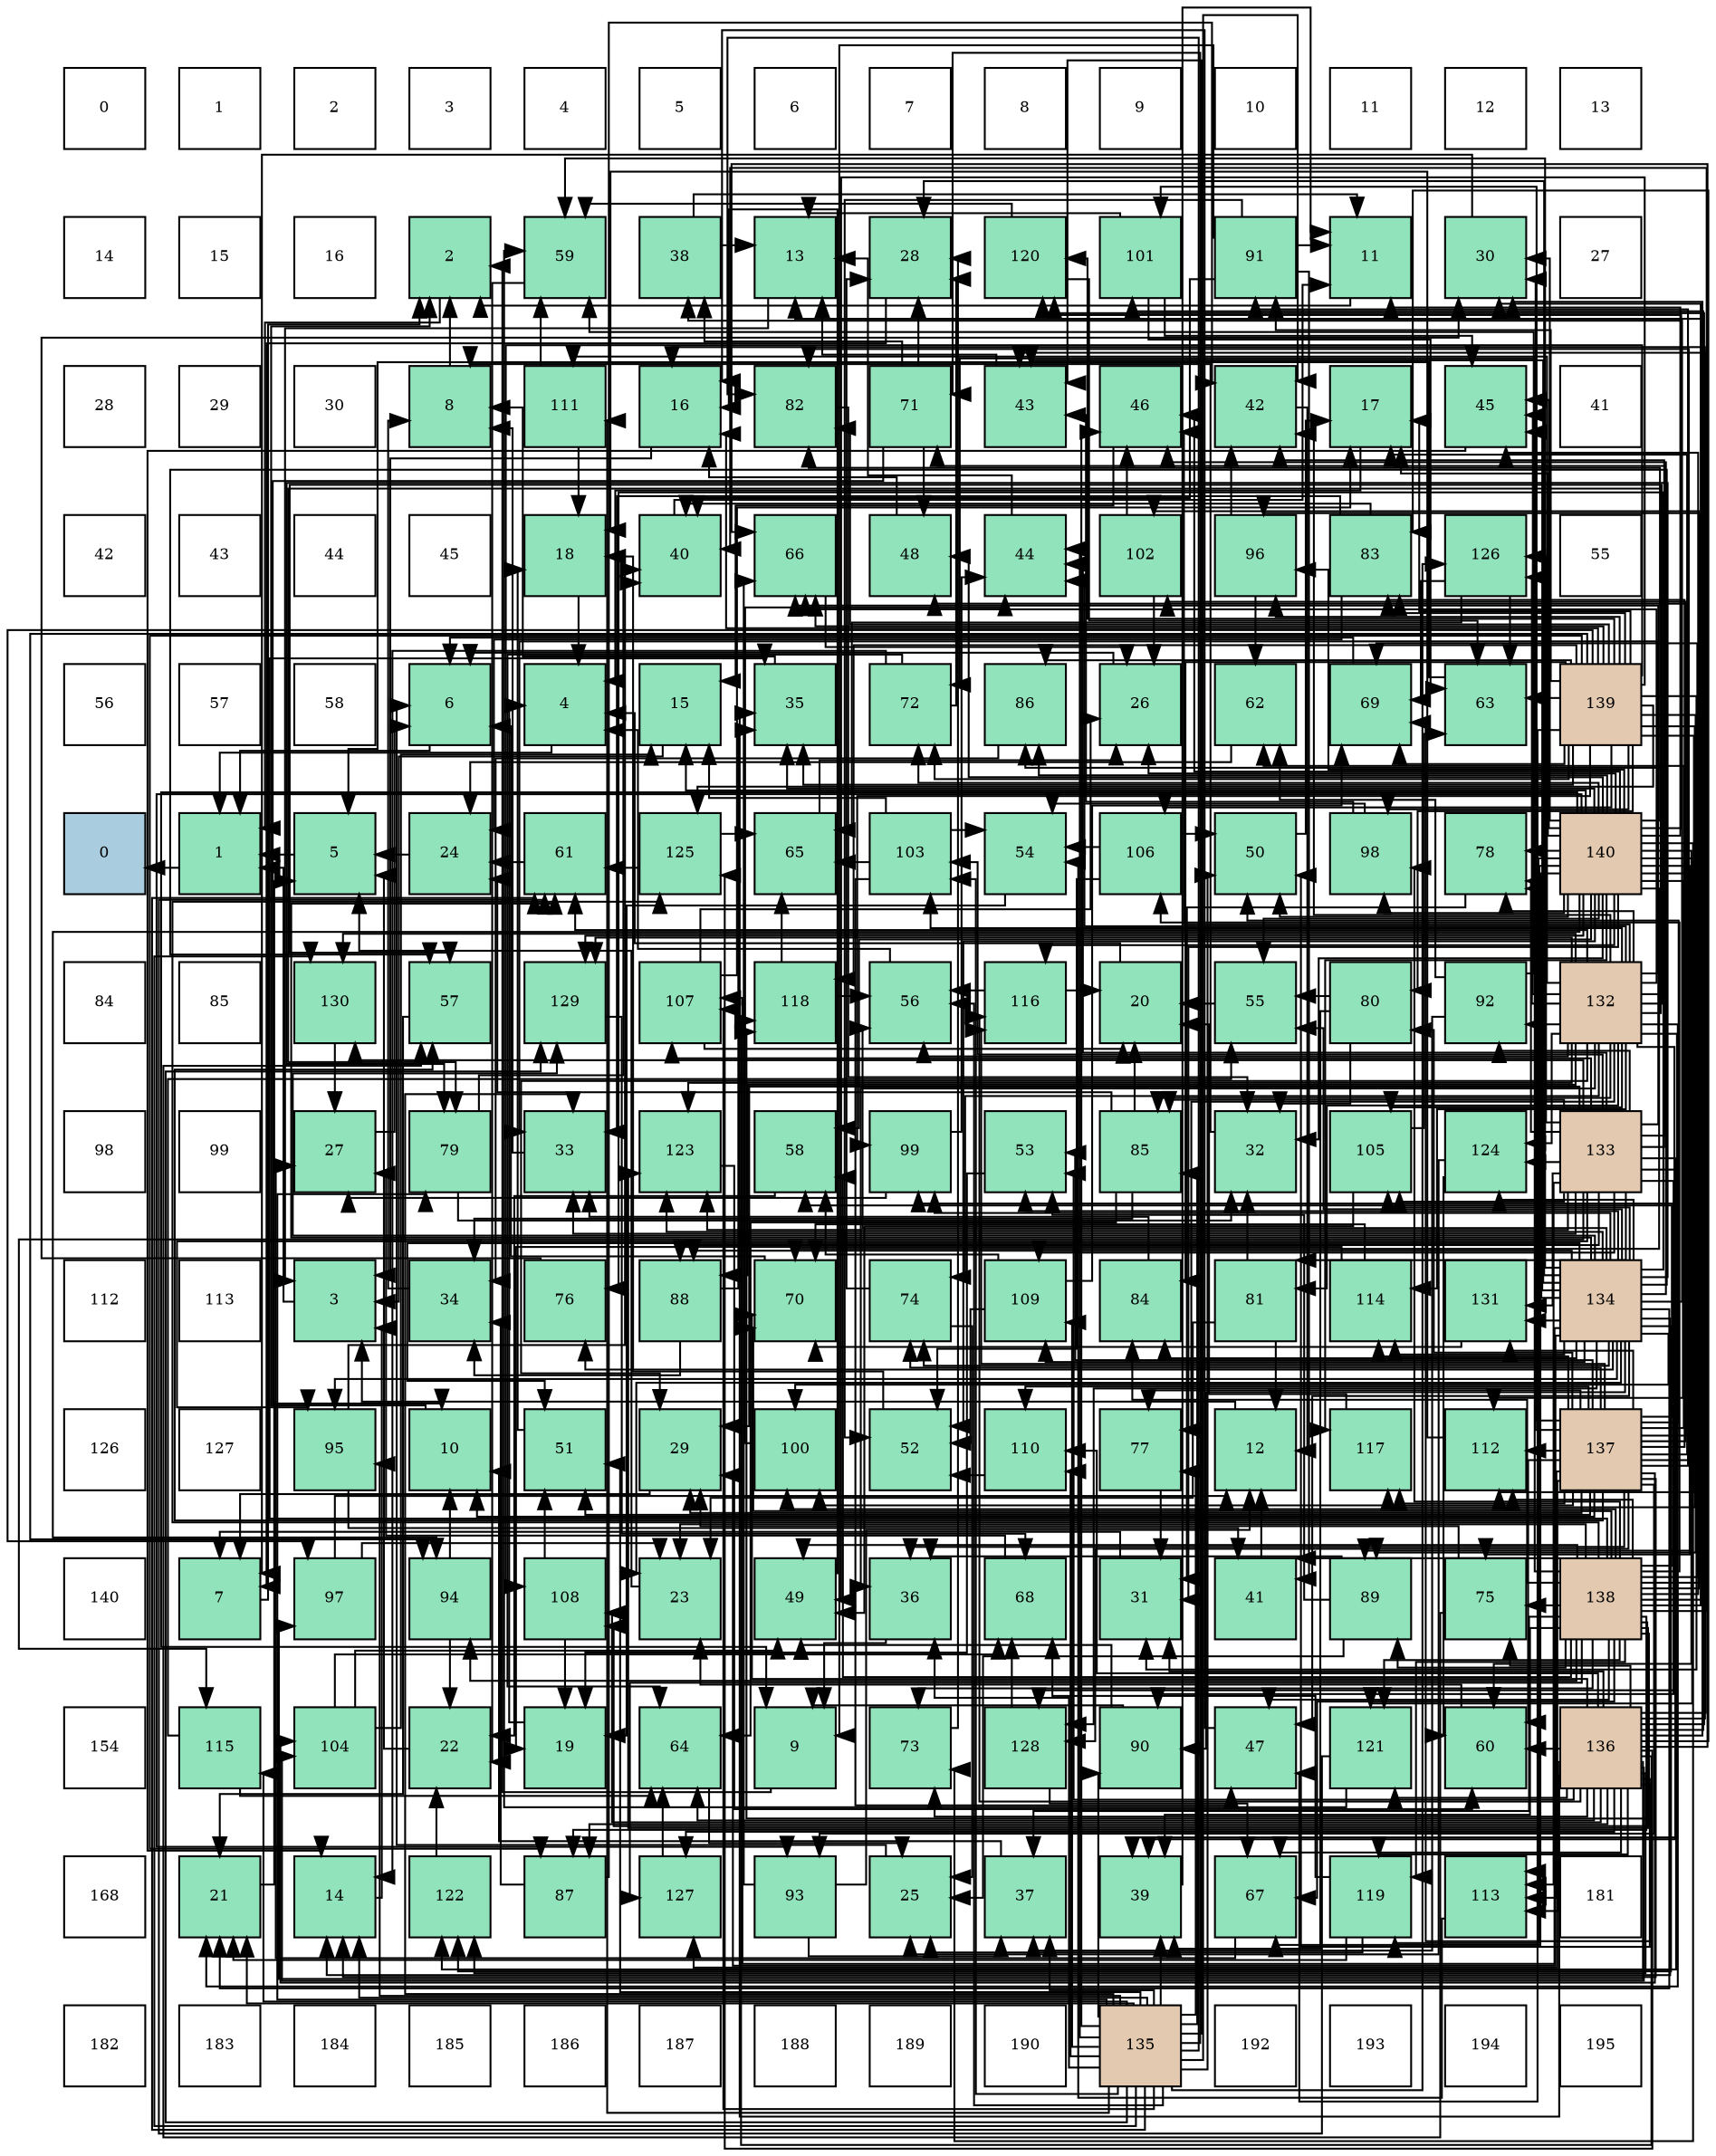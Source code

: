 digraph layout{
 rankdir=TB;
 splines=ortho;
 node [style=filled shape=square fixedsize=true width=0.6];
0[label="0", fontsize=8, fillcolor="#ffffff"];
1[label="1", fontsize=8, fillcolor="#ffffff"];
2[label="2", fontsize=8, fillcolor="#ffffff"];
3[label="3", fontsize=8, fillcolor="#ffffff"];
4[label="4", fontsize=8, fillcolor="#ffffff"];
5[label="5", fontsize=8, fillcolor="#ffffff"];
6[label="6", fontsize=8, fillcolor="#ffffff"];
7[label="7", fontsize=8, fillcolor="#ffffff"];
8[label="8", fontsize=8, fillcolor="#ffffff"];
9[label="9", fontsize=8, fillcolor="#ffffff"];
10[label="10", fontsize=8, fillcolor="#ffffff"];
11[label="11", fontsize=8, fillcolor="#ffffff"];
12[label="12", fontsize=8, fillcolor="#ffffff"];
13[label="13", fontsize=8, fillcolor="#ffffff"];
14[label="14", fontsize=8, fillcolor="#ffffff"];
15[label="15", fontsize=8, fillcolor="#ffffff"];
16[label="16", fontsize=8, fillcolor="#ffffff"];
17[label="2", fontsize=8, fillcolor="#91e3bb"];
18[label="59", fontsize=8, fillcolor="#91e3bb"];
19[label="38", fontsize=8, fillcolor="#91e3bb"];
20[label="13", fontsize=8, fillcolor="#91e3bb"];
21[label="28", fontsize=8, fillcolor="#91e3bb"];
22[label="120", fontsize=8, fillcolor="#91e3bb"];
23[label="101", fontsize=8, fillcolor="#91e3bb"];
24[label="91", fontsize=8, fillcolor="#91e3bb"];
25[label="11", fontsize=8, fillcolor="#91e3bb"];
26[label="30", fontsize=8, fillcolor="#91e3bb"];
27[label="27", fontsize=8, fillcolor="#ffffff"];
28[label="28", fontsize=8, fillcolor="#ffffff"];
29[label="29", fontsize=8, fillcolor="#ffffff"];
30[label="30", fontsize=8, fillcolor="#ffffff"];
31[label="8", fontsize=8, fillcolor="#91e3bb"];
32[label="111", fontsize=8, fillcolor="#91e3bb"];
33[label="16", fontsize=8, fillcolor="#91e3bb"];
34[label="82", fontsize=8, fillcolor="#91e3bb"];
35[label="71", fontsize=8, fillcolor="#91e3bb"];
36[label="43", fontsize=8, fillcolor="#91e3bb"];
37[label="46", fontsize=8, fillcolor="#91e3bb"];
38[label="42", fontsize=8, fillcolor="#91e3bb"];
39[label="17", fontsize=8, fillcolor="#91e3bb"];
40[label="45", fontsize=8, fillcolor="#91e3bb"];
41[label="41", fontsize=8, fillcolor="#ffffff"];
42[label="42", fontsize=8, fillcolor="#ffffff"];
43[label="43", fontsize=8, fillcolor="#ffffff"];
44[label="44", fontsize=8, fillcolor="#ffffff"];
45[label="45", fontsize=8, fillcolor="#ffffff"];
46[label="18", fontsize=8, fillcolor="#91e3bb"];
47[label="40", fontsize=8, fillcolor="#91e3bb"];
48[label="66", fontsize=8, fillcolor="#91e3bb"];
49[label="48", fontsize=8, fillcolor="#91e3bb"];
50[label="44", fontsize=8, fillcolor="#91e3bb"];
51[label="102", fontsize=8, fillcolor="#91e3bb"];
52[label="96", fontsize=8, fillcolor="#91e3bb"];
53[label="83", fontsize=8, fillcolor="#91e3bb"];
54[label="126", fontsize=8, fillcolor="#91e3bb"];
55[label="55", fontsize=8, fillcolor="#ffffff"];
56[label="56", fontsize=8, fillcolor="#ffffff"];
57[label="57", fontsize=8, fillcolor="#ffffff"];
58[label="58", fontsize=8, fillcolor="#ffffff"];
59[label="6", fontsize=8, fillcolor="#91e3bb"];
60[label="4", fontsize=8, fillcolor="#91e3bb"];
61[label="15", fontsize=8, fillcolor="#91e3bb"];
62[label="35", fontsize=8, fillcolor="#91e3bb"];
63[label="72", fontsize=8, fillcolor="#91e3bb"];
64[label="86", fontsize=8, fillcolor="#91e3bb"];
65[label="26", fontsize=8, fillcolor="#91e3bb"];
66[label="62", fontsize=8, fillcolor="#91e3bb"];
67[label="69", fontsize=8, fillcolor="#91e3bb"];
68[label="63", fontsize=8, fillcolor="#91e3bb"];
69[label="139", fontsize=8, fillcolor="#e3c9af"];
70[label="0", fontsize=8, fillcolor="#a9ccde"];
71[label="1", fontsize=8, fillcolor="#91e3bb"];
72[label="5", fontsize=8, fillcolor="#91e3bb"];
73[label="24", fontsize=8, fillcolor="#91e3bb"];
74[label="61", fontsize=8, fillcolor="#91e3bb"];
75[label="125", fontsize=8, fillcolor="#91e3bb"];
76[label="65", fontsize=8, fillcolor="#91e3bb"];
77[label="103", fontsize=8, fillcolor="#91e3bb"];
78[label="54", fontsize=8, fillcolor="#91e3bb"];
79[label="106", fontsize=8, fillcolor="#91e3bb"];
80[label="50", fontsize=8, fillcolor="#91e3bb"];
81[label="98", fontsize=8, fillcolor="#91e3bb"];
82[label="78", fontsize=8, fillcolor="#91e3bb"];
83[label="140", fontsize=8, fillcolor="#e3c9af"];
84[label="84", fontsize=8, fillcolor="#ffffff"];
85[label="85", fontsize=8, fillcolor="#ffffff"];
86[label="130", fontsize=8, fillcolor="#91e3bb"];
87[label="57", fontsize=8, fillcolor="#91e3bb"];
88[label="129", fontsize=8, fillcolor="#91e3bb"];
89[label="107", fontsize=8, fillcolor="#91e3bb"];
90[label="118", fontsize=8, fillcolor="#91e3bb"];
91[label="56", fontsize=8, fillcolor="#91e3bb"];
92[label="116", fontsize=8, fillcolor="#91e3bb"];
93[label="20", fontsize=8, fillcolor="#91e3bb"];
94[label="55", fontsize=8, fillcolor="#91e3bb"];
95[label="80", fontsize=8, fillcolor="#91e3bb"];
96[label="92", fontsize=8, fillcolor="#91e3bb"];
97[label="132", fontsize=8, fillcolor="#e3c9af"];
98[label="98", fontsize=8, fillcolor="#ffffff"];
99[label="99", fontsize=8, fillcolor="#ffffff"];
100[label="27", fontsize=8, fillcolor="#91e3bb"];
101[label="79", fontsize=8, fillcolor="#91e3bb"];
102[label="33", fontsize=8, fillcolor="#91e3bb"];
103[label="123", fontsize=8, fillcolor="#91e3bb"];
104[label="58", fontsize=8, fillcolor="#91e3bb"];
105[label="99", fontsize=8, fillcolor="#91e3bb"];
106[label="53", fontsize=8, fillcolor="#91e3bb"];
107[label="85", fontsize=8, fillcolor="#91e3bb"];
108[label="32", fontsize=8, fillcolor="#91e3bb"];
109[label="105", fontsize=8, fillcolor="#91e3bb"];
110[label="124", fontsize=8, fillcolor="#91e3bb"];
111[label="133", fontsize=8, fillcolor="#e3c9af"];
112[label="112", fontsize=8, fillcolor="#ffffff"];
113[label="113", fontsize=8, fillcolor="#ffffff"];
114[label="3", fontsize=8, fillcolor="#91e3bb"];
115[label="34", fontsize=8, fillcolor="#91e3bb"];
116[label="76", fontsize=8, fillcolor="#91e3bb"];
117[label="88", fontsize=8, fillcolor="#91e3bb"];
118[label="70", fontsize=8, fillcolor="#91e3bb"];
119[label="74", fontsize=8, fillcolor="#91e3bb"];
120[label="109", fontsize=8, fillcolor="#91e3bb"];
121[label="84", fontsize=8, fillcolor="#91e3bb"];
122[label="81", fontsize=8, fillcolor="#91e3bb"];
123[label="114", fontsize=8, fillcolor="#91e3bb"];
124[label="131", fontsize=8, fillcolor="#91e3bb"];
125[label="134", fontsize=8, fillcolor="#e3c9af"];
126[label="126", fontsize=8, fillcolor="#ffffff"];
127[label="127", fontsize=8, fillcolor="#ffffff"];
128[label="95", fontsize=8, fillcolor="#91e3bb"];
129[label="10", fontsize=8, fillcolor="#91e3bb"];
130[label="51", fontsize=8, fillcolor="#91e3bb"];
131[label="29", fontsize=8, fillcolor="#91e3bb"];
132[label="100", fontsize=8, fillcolor="#91e3bb"];
133[label="52", fontsize=8, fillcolor="#91e3bb"];
134[label="110", fontsize=8, fillcolor="#91e3bb"];
135[label="77", fontsize=8, fillcolor="#91e3bb"];
136[label="12", fontsize=8, fillcolor="#91e3bb"];
137[label="117", fontsize=8, fillcolor="#91e3bb"];
138[label="112", fontsize=8, fillcolor="#91e3bb"];
139[label="137", fontsize=8, fillcolor="#e3c9af"];
140[label="140", fontsize=8, fillcolor="#ffffff"];
141[label="7", fontsize=8, fillcolor="#91e3bb"];
142[label="97", fontsize=8, fillcolor="#91e3bb"];
143[label="94", fontsize=8, fillcolor="#91e3bb"];
144[label="108", fontsize=8, fillcolor="#91e3bb"];
145[label="23", fontsize=8, fillcolor="#91e3bb"];
146[label="49", fontsize=8, fillcolor="#91e3bb"];
147[label="36", fontsize=8, fillcolor="#91e3bb"];
148[label="68", fontsize=8, fillcolor="#91e3bb"];
149[label="31", fontsize=8, fillcolor="#91e3bb"];
150[label="41", fontsize=8, fillcolor="#91e3bb"];
151[label="89", fontsize=8, fillcolor="#91e3bb"];
152[label="75", fontsize=8, fillcolor="#91e3bb"];
153[label="138", fontsize=8, fillcolor="#e3c9af"];
154[label="154", fontsize=8, fillcolor="#ffffff"];
155[label="115", fontsize=8, fillcolor="#91e3bb"];
156[label="104", fontsize=8, fillcolor="#91e3bb"];
157[label="22", fontsize=8, fillcolor="#91e3bb"];
158[label="19", fontsize=8, fillcolor="#91e3bb"];
159[label="64", fontsize=8, fillcolor="#91e3bb"];
160[label="9", fontsize=8, fillcolor="#91e3bb"];
161[label="73", fontsize=8, fillcolor="#91e3bb"];
162[label="128", fontsize=8, fillcolor="#91e3bb"];
163[label="90", fontsize=8, fillcolor="#91e3bb"];
164[label="47", fontsize=8, fillcolor="#91e3bb"];
165[label="121", fontsize=8, fillcolor="#91e3bb"];
166[label="60", fontsize=8, fillcolor="#91e3bb"];
167[label="136", fontsize=8, fillcolor="#e3c9af"];
168[label="168", fontsize=8, fillcolor="#ffffff"];
169[label="21", fontsize=8, fillcolor="#91e3bb"];
170[label="14", fontsize=8, fillcolor="#91e3bb"];
171[label="122", fontsize=8, fillcolor="#91e3bb"];
172[label="87", fontsize=8, fillcolor="#91e3bb"];
173[label="127", fontsize=8, fillcolor="#91e3bb"];
174[label="93", fontsize=8, fillcolor="#91e3bb"];
175[label="25", fontsize=8, fillcolor="#91e3bb"];
176[label="37", fontsize=8, fillcolor="#91e3bb"];
177[label="39", fontsize=8, fillcolor="#91e3bb"];
178[label="67", fontsize=8, fillcolor="#91e3bb"];
179[label="119", fontsize=8, fillcolor="#91e3bb"];
180[label="113", fontsize=8, fillcolor="#91e3bb"];
181[label="181", fontsize=8, fillcolor="#ffffff"];
182[label="182", fontsize=8, fillcolor="#ffffff"];
183[label="183", fontsize=8, fillcolor="#ffffff"];
184[label="184", fontsize=8, fillcolor="#ffffff"];
185[label="185", fontsize=8, fillcolor="#ffffff"];
186[label="186", fontsize=8, fillcolor="#ffffff"];
187[label="187", fontsize=8, fillcolor="#ffffff"];
188[label="188", fontsize=8, fillcolor="#ffffff"];
189[label="189", fontsize=8, fillcolor="#ffffff"];
190[label="190", fontsize=8, fillcolor="#ffffff"];
191[label="135", fontsize=8, fillcolor="#e3c9af"];
192[label="192", fontsize=8, fillcolor="#ffffff"];
193[label="193", fontsize=8, fillcolor="#ffffff"];
194[label="194", fontsize=8, fillcolor="#ffffff"];
195[label="195", fontsize=8, fillcolor="#ffffff"];
edge [constraint=false, style=vis];71 -> 70;
17 -> 71;
114 -> 71;
60 -> 71;
72 -> 71;
59 -> 71;
141 -> 17;
31 -> 17;
160 -> 17;
129 -> 17;
25 -> 17;
136 -> 114;
20 -> 114;
170 -> 114;
61 -> 114;
33 -> 114;
39 -> 60;
46 -> 60;
158 -> 60;
93 -> 60;
169 -> 72;
157 -> 72;
145 -> 72;
73 -> 72;
175 -> 59;
65 -> 59;
100 -> 59;
21 -> 141;
131 -> 141;
26 -> 141;
149 -> 141;
108 -> 31;
102 -> 31;
115 -> 31;
62 -> 31;
147 -> 160;
176 -> 129;
19 -> 25;
19 -> 20;
177 -> 25;
47 -> 25;
150 -> 136;
38 -> 136;
36 -> 20;
50 -> 20;
40 -> 170;
37 -> 61;
164 -> 33;
49 -> 33;
146 -> 33;
80 -> 39;
130 -> 46;
133 -> 46;
106 -> 158;
78 -> 158;
94 -> 93;
91 -> 60;
87 -> 169;
104 -> 157;
18 -> 157;
166 -> 145;
74 -> 73;
66 -> 73;
68 -> 72;
159 -> 175;
76 -> 65;
48 -> 65;
178 -> 100;
148 -> 100;
67 -> 59;
118 -> 59;
35 -> 129;
35 -> 21;
35 -> 19;
35 -> 49;
63 -> 170;
63 -> 21;
63 -> 159;
161 -> 21;
119 -> 175;
119 -> 21;
152 -> 131;
152 -> 87;
116 -> 26;
135 -> 149;
82 -> 149;
101 -> 108;
101 -> 47;
95 -> 108;
95 -> 177;
95 -> 94;
122 -> 136;
122 -> 145;
122 -> 108;
34 -> 108;
53 -> 73;
53 -> 102;
53 -> 47;
121 -> 102;
107 -> 93;
107 -> 73;
107 -> 115;
107 -> 159;
64 -> 115;
172 -> 115;
172 -> 38;
117 -> 115;
117 -> 62;
151 -> 175;
151 -> 147;
151 -> 106;
163 -> 160;
163 -> 146;
24 -> 160;
24 -> 25;
24 -> 47;
24 -> 150;
24 -> 133;
96 -> 176;
96 -> 18;
96 -> 66;
174 -> 136;
174 -> 176;
174 -> 48;
143 -> 129;
143 -> 157;
128 -> 47;
128 -> 150;
52 -> 38;
52 -> 66;
142 -> 136;
142 -> 145;
81 -> 36;
81 -> 78;
105 -> 100;
105 -> 50;
132 -> 50;
23 -> 20;
23 -> 40;
23 -> 68;
51 -> 65;
51 -> 37;
77 -> 61;
77 -> 164;
77 -> 78;
77 -> 76;
156 -> 61;
156 -> 146;
156 -> 148;
109 -> 146;
109 -> 68;
79 -> 80;
79 -> 133;
79 -> 78;
89 -> 39;
89 -> 93;
89 -> 65;
144 -> 158;
144 -> 130;
120 -> 133;
120 -> 104;
120 -> 67;
134 -> 133;
32 -> 46;
32 -> 18;
138 -> 46;
180 -> 78;
123 -> 158;
123 -> 118;
155 -> 94;
155 -> 159;
92 -> 93;
92 -> 91;
137 -> 93;
90 -> 91;
90 -> 76;
179 -> 169;
179 -> 175;
179 -> 148;
22 -> 18;
22 -> 68;
165 -> 18;
165 -> 74;
171 -> 157;
103 -> 166;
110 -> 175;
110 -> 166;
75 -> 74;
75 -> 76;
54 -> 68;
54 -> 76;
54 -> 67;
173 -> 159;
162 -> 178;
162 -> 148;
88 -> 148;
86 -> 100;
124 -> 118;
97 -> 169;
97 -> 131;
97 -> 102;
97 -> 147;
97 -> 177;
97 -> 38;
97 -> 50;
97 -> 40;
97 -> 37;
97 -> 91;
97 -> 87;
97 -> 74;
97 -> 48;
97 -> 119;
97 -> 116;
97 -> 135;
97 -> 82;
97 -> 101;
97 -> 122;
97 -> 107;
97 -> 117;
97 -> 96;
97 -> 77;
97 -> 109;
97 -> 32;
97 -> 123;
97 -> 103;
97 -> 110;
97 -> 54;
97 -> 162;
97 -> 88;
97 -> 86;
111 -> 131;
111 -> 102;
111 -> 177;
111 -> 38;
111 -> 50;
111 -> 48;
111 -> 35;
111 -> 82;
111 -> 122;
111 -> 107;
111 -> 117;
111 -> 163;
111 -> 96;
111 -> 128;
111 -> 77;
111 -> 109;
111 -> 89;
111 -> 120;
111 -> 180;
111 -> 155;
111 -> 171;
111 -> 103;
111 -> 110;
111 -> 54;
111 -> 86;
111 -> 124;
125 -> 170;
125 -> 169;
125 -> 145;
125 -> 21;
125 -> 131;
125 -> 19;
125 -> 36;
125 -> 40;
125 -> 37;
125 -> 164;
125 -> 130;
125 -> 106;
125 -> 94;
125 -> 91;
125 -> 87;
125 -> 18;
125 -> 74;
125 -> 119;
125 -> 116;
125 -> 82;
125 -> 101;
125 -> 121;
125 -> 64;
125 -> 117;
125 -> 163;
125 -> 128;
125 -> 105;
125 -> 132;
125 -> 109;
125 -> 89;
125 -> 120;
125 -> 123;
125 -> 171;
125 -> 103;
125 -> 110;
125 -> 162;
125 -> 88;
125 -> 124;
191 -> 170;
191 -> 169;
191 -> 102;
191 -> 147;
191 -> 176;
191 -> 177;
191 -> 38;
191 -> 36;
191 -> 50;
191 -> 37;
191 -> 80;
191 -> 130;
191 -> 91;
191 -> 74;
191 -> 35;
191 -> 135;
191 -> 101;
191 -> 34;
191 -> 107;
191 -> 163;
191 -> 128;
191 -> 77;
191 -> 89;
191 -> 120;
191 -> 134;
191 -> 32;
191 -> 155;
191 -> 54;
191 -> 88;
191 -> 86;
167 -> 33;
167 -> 26;
167 -> 149;
167 -> 62;
167 -> 36;
167 -> 80;
167 -> 106;
167 -> 166;
167 -> 159;
167 -> 48;
167 -> 178;
167 -> 67;
167 -> 118;
167 -> 161;
167 -> 152;
167 -> 53;
167 -> 172;
167 -> 142;
167 -> 23;
167 -> 156;
167 -> 144;
167 -> 134;
167 -> 180;
167 -> 92;
167 -> 90;
167 -> 179;
167 -> 22;
167 -> 165;
167 -> 171;
167 -> 75;
167 -> 173;
139 -> 129;
139 -> 170;
139 -> 39;
139 -> 131;
139 -> 26;
139 -> 147;
139 -> 49;
139 -> 80;
139 -> 130;
139 -> 106;
139 -> 87;
139 -> 104;
139 -> 166;
139 -> 66;
139 -> 119;
139 -> 135;
139 -> 95;
139 -> 34;
139 -> 53;
139 -> 24;
139 -> 174;
139 -> 132;
139 -> 23;
139 -> 51;
139 -> 156;
139 -> 134;
139 -> 138;
139 -> 180;
139 -> 123;
139 -> 92;
139 -> 137;
139 -> 173;
139 -> 162;
139 -> 124;
153 -> 20;
153 -> 145;
153 -> 26;
153 -> 62;
153 -> 176;
153 -> 177;
153 -> 47;
153 -> 150;
153 -> 40;
153 -> 164;
153 -> 146;
153 -> 104;
153 -> 178;
153 -> 67;
153 -> 118;
153 -> 63;
153 -> 161;
153 -> 152;
153 -> 121;
153 -> 172;
153 -> 151;
153 -> 143;
153 -> 52;
153 -> 81;
153 -> 105;
153 -> 132;
153 -> 51;
153 -> 79;
153 -> 144;
153 -> 138;
153 -> 90;
153 -> 179;
153 -> 165;
153 -> 103;
153 -> 75;
153 -> 173;
69 -> 33;
69 -> 39;
69 -> 149;
69 -> 62;
69 -> 164;
69 -> 146;
69 -> 68;
69 -> 48;
69 -> 67;
69 -> 63;
69 -> 95;
69 -> 34;
69 -> 53;
69 -> 121;
69 -> 64;
69 -> 172;
69 -> 151;
69 -> 24;
69 -> 143;
69 -> 52;
69 -> 142;
69 -> 81;
69 -> 105;
69 -> 79;
69 -> 144;
69 -> 138;
69 -> 137;
69 -> 90;
69 -> 22;
69 -> 75;
83 -> 160;
83 -> 25;
83 -> 61;
83 -> 39;
83 -> 65;
83 -> 26;
83 -> 149;
83 -> 108;
83 -> 62;
83 -> 40;
83 -> 37;
83 -> 49;
83 -> 80;
83 -> 133;
83 -> 94;
83 -> 104;
83 -> 166;
83 -> 178;
83 -> 118;
83 -> 63;
83 -> 161;
83 -> 152;
83 -> 82;
83 -> 34;
83 -> 64;
83 -> 151;
83 -> 174;
83 -> 143;
83 -> 52;
83 -> 81;
83 -> 138;
83 -> 180;
83 -> 92;
83 -> 137;
83 -> 179;
83 -> 22;
83 -> 165;
83 -> 88;
edge [constraint=true, style=invis];
0 -> 14 -> 28 -> 42 -> 56 -> 70 -> 84 -> 98 -> 112 -> 126 -> 140 -> 154 -> 168 -> 182;
1 -> 15 -> 29 -> 43 -> 57 -> 71 -> 85 -> 99 -> 113 -> 127 -> 141 -> 155 -> 169 -> 183;
2 -> 16 -> 30 -> 44 -> 58 -> 72 -> 86 -> 100 -> 114 -> 128 -> 142 -> 156 -> 170 -> 184;
3 -> 17 -> 31 -> 45 -> 59 -> 73 -> 87 -> 101 -> 115 -> 129 -> 143 -> 157 -> 171 -> 185;
4 -> 18 -> 32 -> 46 -> 60 -> 74 -> 88 -> 102 -> 116 -> 130 -> 144 -> 158 -> 172 -> 186;
5 -> 19 -> 33 -> 47 -> 61 -> 75 -> 89 -> 103 -> 117 -> 131 -> 145 -> 159 -> 173 -> 187;
6 -> 20 -> 34 -> 48 -> 62 -> 76 -> 90 -> 104 -> 118 -> 132 -> 146 -> 160 -> 174 -> 188;
7 -> 21 -> 35 -> 49 -> 63 -> 77 -> 91 -> 105 -> 119 -> 133 -> 147 -> 161 -> 175 -> 189;
8 -> 22 -> 36 -> 50 -> 64 -> 78 -> 92 -> 106 -> 120 -> 134 -> 148 -> 162 -> 176 -> 190;
9 -> 23 -> 37 -> 51 -> 65 -> 79 -> 93 -> 107 -> 121 -> 135 -> 149 -> 163 -> 177 -> 191;
10 -> 24 -> 38 -> 52 -> 66 -> 80 -> 94 -> 108 -> 122 -> 136 -> 150 -> 164 -> 178 -> 192;
11 -> 25 -> 39 -> 53 -> 67 -> 81 -> 95 -> 109 -> 123 -> 137 -> 151 -> 165 -> 179 -> 193;
12 -> 26 -> 40 -> 54 -> 68 -> 82 -> 96 -> 110 -> 124 -> 138 -> 152 -> 166 -> 180 -> 194;
13 -> 27 -> 41 -> 55 -> 69 -> 83 -> 97 -> 111 -> 125 -> 139 -> 153 -> 167 -> 181 -> 195;
rank = same {0 -> 1 -> 2 -> 3 -> 4 -> 5 -> 6 -> 7 -> 8 -> 9 -> 10 -> 11 -> 12 -> 13};
rank = same {14 -> 15 -> 16 -> 17 -> 18 -> 19 -> 20 -> 21 -> 22 -> 23 -> 24 -> 25 -> 26 -> 27};
rank = same {28 -> 29 -> 30 -> 31 -> 32 -> 33 -> 34 -> 35 -> 36 -> 37 -> 38 -> 39 -> 40 -> 41};
rank = same {42 -> 43 -> 44 -> 45 -> 46 -> 47 -> 48 -> 49 -> 50 -> 51 -> 52 -> 53 -> 54 -> 55};
rank = same {56 -> 57 -> 58 -> 59 -> 60 -> 61 -> 62 -> 63 -> 64 -> 65 -> 66 -> 67 -> 68 -> 69};
rank = same {70 -> 71 -> 72 -> 73 -> 74 -> 75 -> 76 -> 77 -> 78 -> 79 -> 80 -> 81 -> 82 -> 83};
rank = same {84 -> 85 -> 86 -> 87 -> 88 -> 89 -> 90 -> 91 -> 92 -> 93 -> 94 -> 95 -> 96 -> 97};
rank = same {98 -> 99 -> 100 -> 101 -> 102 -> 103 -> 104 -> 105 -> 106 -> 107 -> 108 -> 109 -> 110 -> 111};
rank = same {112 -> 113 -> 114 -> 115 -> 116 -> 117 -> 118 -> 119 -> 120 -> 121 -> 122 -> 123 -> 124 -> 125};
rank = same {126 -> 127 -> 128 -> 129 -> 130 -> 131 -> 132 -> 133 -> 134 -> 135 -> 136 -> 137 -> 138 -> 139};
rank = same {140 -> 141 -> 142 -> 143 -> 144 -> 145 -> 146 -> 147 -> 148 -> 149 -> 150 -> 151 -> 152 -> 153};
rank = same {154 -> 155 -> 156 -> 157 -> 158 -> 159 -> 160 -> 161 -> 162 -> 163 -> 164 -> 165 -> 166 -> 167};
rank = same {168 -> 169 -> 170 -> 171 -> 172 -> 173 -> 174 -> 175 -> 176 -> 177 -> 178 -> 179 -> 180 -> 181};
rank = same {182 -> 183 -> 184 -> 185 -> 186 -> 187 -> 188 -> 189 -> 190 -> 191 -> 192 -> 193 -> 194 -> 195};
}